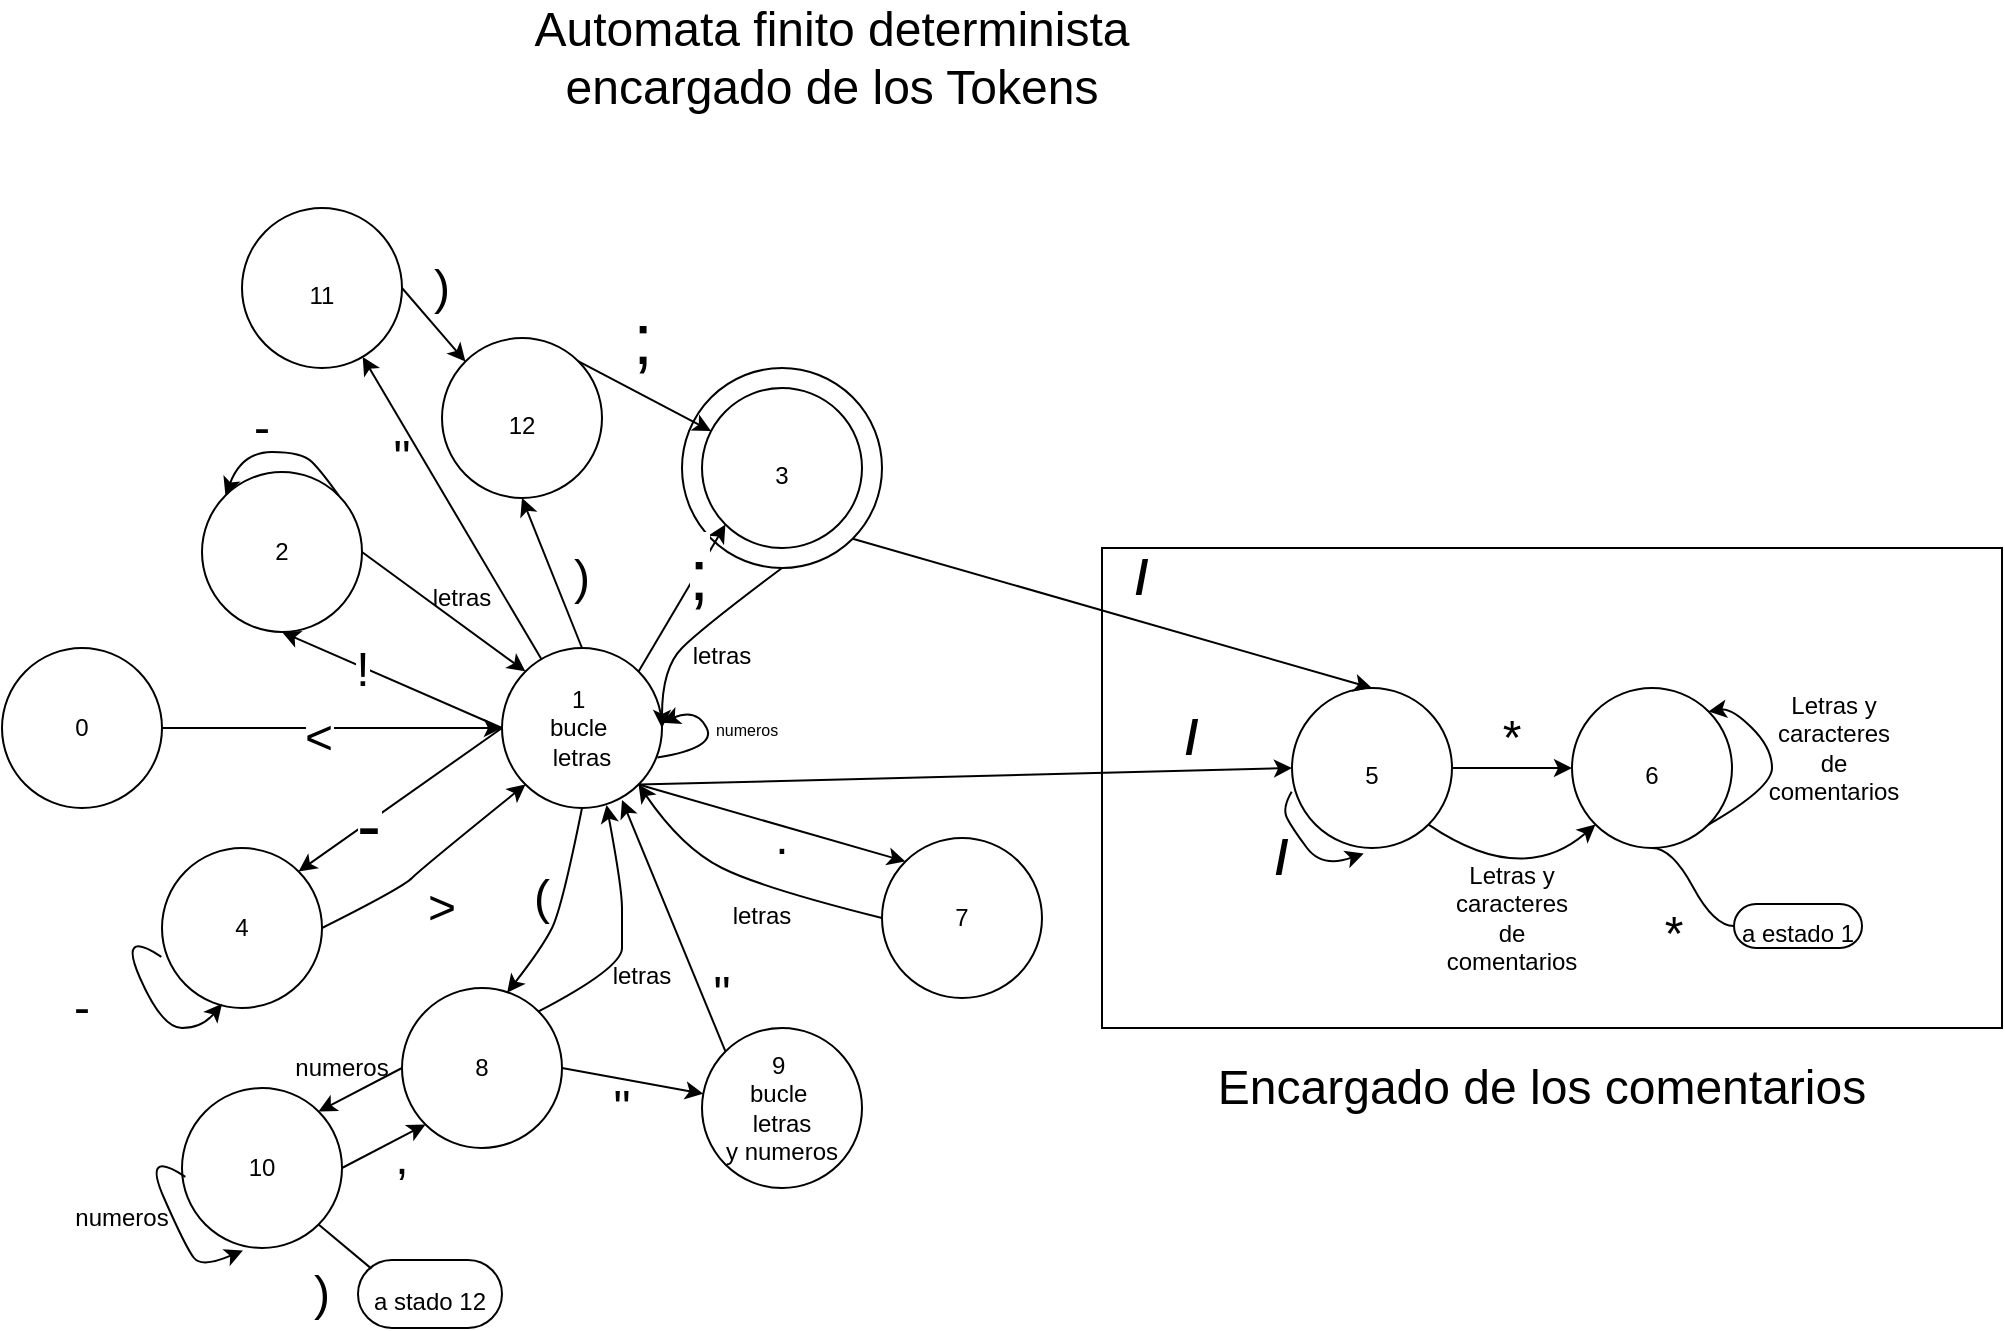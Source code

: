 <mxfile version="20.3.0" type="device"><diagram id="x9Dy7fxJWUz3Kn3V5194" name="Página-1"><mxGraphModel dx="1022" dy="809" grid="1" gridSize="10" guides="1" tooltips="1" connect="1" arrows="1" fold="1" page="1" pageScale="1" pageWidth="1169" pageHeight="827" math="0" shadow="0"><root><mxCell id="0"/><mxCell id="1" parent="0"/><mxCell id="SDCKEctSDUGsY1mfLhdO-12" value="" style="rounded=0;whiteSpace=wrap;html=1;fontSize=24;fillColor=none;" parent="1" vertex="1"><mxGeometry x="580" y="310" width="450" height="240" as="geometry"/></mxCell><mxCell id="2y1GyYwwypxyZpxZg6wv-29" value="" style="ellipse;whiteSpace=wrap;html=1;aspect=fixed;fontSize=36;" parent="1" vertex="1"><mxGeometry x="370" y="220" width="100" height="100" as="geometry"/></mxCell><mxCell id="Dt-oFQt4oMW5xlp_wBHB-1" value="0" style="ellipse;whiteSpace=wrap;html=1;aspect=fixed;" parent="1" vertex="1"><mxGeometry x="30" y="360" width="80" height="80" as="geometry"/></mxCell><mxCell id="j0sR36qYz57xxCu94jya-2" value="" style="endArrow=classic;html=1;rounded=0;exitX=1;exitY=0.5;exitDx=0;exitDy=0;entryX=0;entryY=0.5;entryDx=0;entryDy=0;" parent="1" source="Dt-oFQt4oMW5xlp_wBHB-1" target="j0sR36qYz57xxCu94jya-3" edge="1"><mxGeometry width="50" height="50" relative="1" as="geometry"><mxPoint x="460" y="370" as="sourcePoint"/><mxPoint x="280" y="400" as="targetPoint"/><Array as="points"/></mxGeometry></mxCell><mxCell id="2y1GyYwwypxyZpxZg6wv-12" value="&lt;font style=&quot;font-size: 24px;&quot;&gt;&amp;lt;&lt;/font&gt;" style="edgeLabel;html=1;align=center;verticalAlign=middle;resizable=0;points=[];fontSize=36;" parent="j0sR36qYz57xxCu94jya-2" vertex="1" connectable="0"><mxGeometry x="-0.089" relative="1" as="geometry"><mxPoint as="offset"/></mxGeometry></mxCell><mxCell id="j0sR36qYz57xxCu94jya-3" value="1&amp;nbsp;&lt;br&gt;bucle&amp;nbsp;&lt;br&gt;letras" style="ellipse;whiteSpace=wrap;html=1;aspect=fixed;" parent="1" vertex="1"><mxGeometry x="280" y="360" width="80" height="80" as="geometry"/></mxCell><mxCell id="2y1GyYwwypxyZpxZg6wv-6" value="2" style="ellipse;whiteSpace=wrap;html=1;aspect=fixed;" parent="1" vertex="1"><mxGeometry x="130" y="272" width="80" height="80" as="geometry"/></mxCell><mxCell id="2y1GyYwwypxyZpxZg6wv-9" value="" style="endArrow=classic;html=1;rounded=0;exitX=0;exitY=0.5;exitDx=0;exitDy=0;entryX=0.5;entryY=1;entryDx=0;entryDy=0;" parent="1" source="j0sR36qYz57xxCu94jya-3" target="2y1GyYwwypxyZpxZg6wv-6" edge="1"><mxGeometry width="50" height="50" relative="1" as="geometry"><mxPoint x="190" y="370" as="sourcePoint"/><mxPoint x="240" y="320" as="targetPoint"/></mxGeometry></mxCell><mxCell id="2y1GyYwwypxyZpxZg6wv-11" value="&lt;font style=&quot;font-size: 24px;&quot;&gt;!&lt;/font&gt;" style="edgeLabel;html=1;align=center;verticalAlign=middle;resizable=0;points=[];" parent="2y1GyYwwypxyZpxZg6wv-9" vertex="1" connectable="0"><mxGeometry x="0.292" y="-1" relative="1" as="geometry"><mxPoint y="3" as="offset"/></mxGeometry></mxCell><mxCell id="2y1GyYwwypxyZpxZg6wv-18" value="&lt;font style=&quot;font-size: 12px;&quot;&gt;3&lt;/font&gt;" style="ellipse;whiteSpace=wrap;html=1;aspect=fixed;fontSize=24;" parent="1" vertex="1"><mxGeometry x="380" y="230" width="80" height="80" as="geometry"/></mxCell><mxCell id="2y1GyYwwypxyZpxZg6wv-22" value="" style="curved=1;endArrow=classic;html=1;rounded=0;exitX=1;exitY=0;exitDx=0;exitDy=0;entryX=0;entryY=0;entryDx=0;entryDy=0;" parent="1" edge="1"><mxGeometry width="50" height="50" relative="1" as="geometry"><mxPoint x="198.284" y="283.716" as="sourcePoint"/><mxPoint x="141.716" y="283.716" as="targetPoint"/><Array as="points"><mxPoint x="190" y="272"/><mxPoint x="180" y="262"/><mxPoint x="150" y="262"/></Array></mxGeometry></mxCell><mxCell id="2y1GyYwwypxyZpxZg6wv-23" value="&lt;font style=&quot;font-size: 24px;&quot;&gt;-&lt;/font&gt;" style="text;html=1;strokeColor=none;fillColor=none;align=center;verticalAlign=middle;whiteSpace=wrap;rounded=0;fontSize=36;" parent="1" vertex="1"><mxGeometry x="130" y="230" width="60" height="30" as="geometry"/></mxCell><mxCell id="2y1GyYwwypxyZpxZg6wv-24" value="" style="endArrow=classic;html=1;rounded=0;fontSize=12;exitX=1;exitY=0.5;exitDx=0;exitDy=0;entryX=0;entryY=0;entryDx=0;entryDy=0;" parent="1" source="2y1GyYwwypxyZpxZg6wv-6" target="j0sR36qYz57xxCu94jya-3" edge="1"><mxGeometry width="50" height="50" relative="1" as="geometry"><mxPoint x="230" y="372" as="sourcePoint"/><mxPoint x="245.68" y="404.72" as="targetPoint"/></mxGeometry></mxCell><mxCell id="2y1GyYwwypxyZpxZg6wv-25" value="letras" style="text;html=1;strokeColor=none;fillColor=none;align=center;verticalAlign=middle;whiteSpace=wrap;rounded=0;" parent="1" vertex="1"><mxGeometry x="230" y="320" width="60" height="30" as="geometry"/></mxCell><mxCell id="2y1GyYwwypxyZpxZg6wv-27" value="" style="endArrow=classic;html=1;rounded=0;fontSize=12;exitX=1;exitY=0;exitDx=0;exitDy=0;entryX=0;entryY=1;entryDx=0;entryDy=0;" parent="1" source="j0sR36qYz57xxCu94jya-3" target="2y1GyYwwypxyZpxZg6wv-18" edge="1"><mxGeometry width="50" height="50" relative="1" as="geometry"><mxPoint x="390" y="400" as="sourcePoint"/><mxPoint x="440" y="350" as="targetPoint"/></mxGeometry></mxCell><mxCell id="2y1GyYwwypxyZpxZg6wv-28" value="&lt;span style=&quot;font-size: 36px;&quot;&gt;;&lt;/span&gt;" style="edgeLabel;html=1;align=center;verticalAlign=middle;resizable=0;points=[];fontSize=12;" parent="2y1GyYwwypxyZpxZg6wv-27" vertex="1" connectable="0"><mxGeometry x="0.341" y="-1" relative="1" as="geometry"><mxPoint as="offset"/></mxGeometry></mxCell><mxCell id="2y1GyYwwypxyZpxZg6wv-32" value="" style="curved=1;endArrow=classic;html=1;rounded=0;fontSize=36;exitX=0.5;exitY=1;exitDx=0;exitDy=0;entryX=1;entryY=0.5;entryDx=0;entryDy=0;" parent="1" source="2y1GyYwwypxyZpxZg6wv-29" target="j0sR36qYz57xxCu94jya-3" edge="1"><mxGeometry width="50" height="50" relative="1" as="geometry"><mxPoint x="410" y="410" as="sourcePoint"/><mxPoint x="460" y="360" as="targetPoint"/><Array as="points"><mxPoint x="380" y="350"/><mxPoint x="360" y="370"/></Array></mxGeometry></mxCell><mxCell id="2y1GyYwwypxyZpxZg6wv-33" value="&lt;font style=&quot;font-size: 12px;&quot;&gt;letras&lt;/font&gt;" style="text;html=1;strokeColor=none;fillColor=none;align=center;verticalAlign=middle;whiteSpace=wrap;rounded=0;fontSize=36;" parent="1" vertex="1"><mxGeometry x="360" y="340" width="60" height="30" as="geometry"/></mxCell><mxCell id="2y1GyYwwypxyZpxZg6wv-34" value="4" style="ellipse;whiteSpace=wrap;html=1;aspect=fixed;fontSize=12;" parent="1" vertex="1"><mxGeometry x="110" y="460" width="80" height="80" as="geometry"/></mxCell><mxCell id="2y1GyYwwypxyZpxZg6wv-35" value="" style="endArrow=classic;html=1;rounded=0;fontSize=12;entryX=1;entryY=0;entryDx=0;entryDy=0;exitX=0;exitY=0.5;exitDx=0;exitDy=0;" parent="1" source="j0sR36qYz57xxCu94jya-3" target="2y1GyYwwypxyZpxZg6wv-34" edge="1"><mxGeometry width="50" height="50" relative="1" as="geometry"><mxPoint x="222" y="418" as="sourcePoint"/><mxPoint x="310" y="450" as="targetPoint"/></mxGeometry></mxCell><mxCell id="2y1GyYwwypxyZpxZg6wv-36" value="&lt;font style=&quot;font-size: 36px;&quot;&gt;-&lt;/font&gt;" style="edgeLabel;html=1;align=center;verticalAlign=middle;resizable=0;points=[];fontSize=12;" parent="2y1GyYwwypxyZpxZg6wv-35" vertex="1" connectable="0"><mxGeometry x="0.337" y="1" relative="1" as="geometry"><mxPoint y="-1" as="offset"/></mxGeometry></mxCell><mxCell id="2y1GyYwwypxyZpxZg6wv-37" value="" style="curved=1;endArrow=classic;html=1;rounded=0;exitX=-0.004;exitY=0.68;exitDx=0;exitDy=0;entryX=0.375;entryY=0.973;entryDx=0;entryDy=0;exitPerimeter=0;entryPerimeter=0;" parent="1" source="2y1GyYwwypxyZpxZg6wv-34" target="2y1GyYwwypxyZpxZg6wv-34" edge="1"><mxGeometry width="50" height="50" relative="1" as="geometry"><mxPoint x="106.564" y="541.716" as="sourcePoint"/><mxPoint x="49.996" y="541.716" as="targetPoint"/><Array as="points"><mxPoint x="88" y="500"/><mxPoint x="110" y="550"/><mxPoint x="130" y="550"/></Array></mxGeometry></mxCell><mxCell id="2y1GyYwwypxyZpxZg6wv-39" value="&lt;font style=&quot;font-size: 24px;&quot;&gt;-&lt;/font&gt;" style="text;html=1;strokeColor=none;fillColor=none;align=center;verticalAlign=middle;whiteSpace=wrap;rounded=0;fontSize=36;" parent="1" vertex="1"><mxGeometry x="40" y="520" width="60" height="30" as="geometry"/></mxCell><mxCell id="2y1GyYwwypxyZpxZg6wv-42" value="" style="curved=1;endArrow=classic;html=1;rounded=0;fontSize=36;exitX=1;exitY=0.5;exitDx=0;exitDy=0;entryX=0;entryY=1;entryDx=0;entryDy=0;" parent="1" source="2y1GyYwwypxyZpxZg6wv-34" target="j0sR36qYz57xxCu94jya-3" edge="1"><mxGeometry width="50" height="50" relative="1" as="geometry"><mxPoint x="220" y="520" as="sourcePoint"/><mxPoint x="250" y="430" as="targetPoint"/><Array as="points"><mxPoint x="230" y="480"/><mxPoint x="240" y="470"/></Array></mxGeometry></mxCell><mxCell id="2y1GyYwwypxyZpxZg6wv-43" value="&lt;font style=&quot;font-size: 24px;&quot;&gt;&amp;gt;&lt;/font&gt;" style="text;html=1;strokeColor=none;fillColor=none;align=center;verticalAlign=middle;whiteSpace=wrap;rounded=0;fontSize=36;" parent="1" vertex="1"><mxGeometry x="220" y="470" width="60" height="30" as="geometry"/></mxCell><mxCell id="2y1GyYwwypxyZpxZg6wv-44" value="&lt;font style=&quot;font-size: 12px;&quot;&gt;5&lt;/font&gt;" style="ellipse;whiteSpace=wrap;html=1;aspect=fixed;fontSize=24;" parent="1" vertex="1"><mxGeometry x="675" y="380" width="80" height="80" as="geometry"/></mxCell><mxCell id="2y1GyYwwypxyZpxZg6wv-45" value="" style="endArrow=classic;html=1;rounded=0;fontSize=24;exitX=1;exitY=1;exitDx=0;exitDy=0;entryX=0.5;entryY=0;entryDx=0;entryDy=0;" parent="1" source="2y1GyYwwypxyZpxZg6wv-29" target="2y1GyYwwypxyZpxZg6wv-44" edge="1"><mxGeometry width="50" height="50" relative="1" as="geometry"><mxPoint x="500" y="380" as="sourcePoint"/><mxPoint x="550" y="330" as="targetPoint"/></mxGeometry></mxCell><mxCell id="2y1GyYwwypxyZpxZg6wv-46" value="&lt;b&gt;/&lt;/b&gt;" style="text;html=1;strokeColor=none;fillColor=none;align=center;verticalAlign=middle;whiteSpace=wrap;rounded=0;fontSize=24;" parent="1" vertex="1"><mxGeometry x="570" y="310" width="60" height="30" as="geometry"/></mxCell><mxCell id="DUMzOur0mv4YlFj2Xu1W-7" value="" style="endArrow=classic;html=1;rounded=0;exitX=1;exitY=1;exitDx=0;exitDy=0;entryX=0;entryY=0.5;entryDx=0;entryDy=0;" parent="1" source="j0sR36qYz57xxCu94jya-3" target="2y1GyYwwypxyZpxZg6wv-44" edge="1"><mxGeometry width="50" height="50" relative="1" as="geometry"><mxPoint x="410" y="480" as="sourcePoint"/><mxPoint x="460" y="430" as="targetPoint"/></mxGeometry></mxCell><mxCell id="DUMzOur0mv4YlFj2Xu1W-8" value="&lt;font style=&quot;font-size: 24px;&quot;&gt;&lt;b&gt;/&lt;/b&gt;&lt;/font&gt;" style="text;html=1;strokeColor=none;fillColor=none;align=center;verticalAlign=middle;whiteSpace=wrap;rounded=0;" parent="1" vertex="1"><mxGeometry x="595" y="390" width="60" height="30" as="geometry"/></mxCell><mxCell id="DUMzOur0mv4YlFj2Xu1W-9" value="&lt;font style=&quot;font-size: 12px;&quot;&gt;6&lt;/font&gt;" style="ellipse;whiteSpace=wrap;html=1;aspect=fixed;fontSize=24;" parent="1" vertex="1"><mxGeometry x="815" y="380" width="80" height="80" as="geometry"/></mxCell><mxCell id="DUMzOur0mv4YlFj2Xu1W-10" value="" style="endArrow=classic;html=1;rounded=0;fontSize=12;exitX=1;exitY=0.5;exitDx=0;exitDy=0;entryX=0;entryY=0.5;entryDx=0;entryDy=0;" parent="1" source="2y1GyYwwypxyZpxZg6wv-44" target="DUMzOur0mv4YlFj2Xu1W-9" edge="1"><mxGeometry width="50" height="50" relative="1" as="geometry"><mxPoint x="755" y="510" as="sourcePoint"/><mxPoint x="805" y="460" as="targetPoint"/></mxGeometry></mxCell><mxCell id="DUMzOur0mv4YlFj2Xu1W-11" value="&lt;font style=&quot;font-size: 24px;&quot;&gt;*&lt;/font&gt;" style="text;html=1;strokeColor=none;fillColor=none;align=center;verticalAlign=middle;whiteSpace=wrap;rounded=0;fontSize=12;" parent="1" vertex="1"><mxGeometry x="755" y="390" width="60" height="30" as="geometry"/></mxCell><mxCell id="DUMzOur0mv4YlFj2Xu1W-14" value="" style="curved=1;endArrow=classic;html=1;rounded=0;fontSize=12;exitX=1;exitY=1;exitDx=0;exitDy=0;entryX=1;entryY=0;entryDx=0;entryDy=0;" parent="1" source="DUMzOur0mv4YlFj2Xu1W-9" target="DUMzOur0mv4YlFj2Xu1W-9" edge="1"><mxGeometry width="50" height="50" relative="1" as="geometry"><mxPoint x="945" y="450" as="sourcePoint"/><mxPoint x="995" y="400" as="targetPoint"/><Array as="points"><mxPoint x="915" y="430"/><mxPoint x="915" y="410"/><mxPoint x="895" y="390"/></Array></mxGeometry></mxCell><mxCell id="DUMzOur0mv4YlFj2Xu1W-15" value="Letras y caracteres de comentarios" style="text;html=1;strokeColor=none;fillColor=none;align=center;verticalAlign=middle;whiteSpace=wrap;rounded=0;fontSize=12;" parent="1" vertex="1"><mxGeometry x="916" y="380" width="60" height="60" as="geometry"/></mxCell><mxCell id="DUMzOur0mv4YlFj2Xu1W-21" value="&lt;font style=&quot;font-size: 24px;&quot;&gt;&lt;b&gt;/&lt;/b&gt;&lt;/font&gt;" style="text;html=1;strokeColor=none;fillColor=none;align=center;verticalAlign=middle;whiteSpace=wrap;rounded=0;" parent="1" vertex="1"><mxGeometry x="640" y="450" width="60" height="30" as="geometry"/></mxCell><mxCell id="DUMzOur0mv4YlFj2Xu1W-22" value="" style="curved=1;endArrow=classic;html=1;rounded=0;fontSize=12;exitX=1;exitY=1;exitDx=0;exitDy=0;entryX=0;entryY=1;entryDx=0;entryDy=0;" parent="1" source="2y1GyYwwypxyZpxZg6wv-44" target="DUMzOur0mv4YlFj2Xu1W-9" edge="1"><mxGeometry width="50" height="50" relative="1" as="geometry"><mxPoint x="745" y="580" as="sourcePoint"/><mxPoint x="795" y="530" as="targetPoint"/><Array as="points"><mxPoint x="790" y="480"/></Array></mxGeometry></mxCell><mxCell id="DUMzOur0mv4YlFj2Xu1W-23" value="Letras y caracteres de comentarios" style="text;html=1;strokeColor=none;fillColor=none;align=center;verticalAlign=middle;whiteSpace=wrap;rounded=0;fontSize=12;" parent="1" vertex="1"><mxGeometry x="755" y="465" width="60" height="60" as="geometry"/></mxCell><mxCell id="DUMzOur0mv4YlFj2Xu1W-26" value="&lt;font style=&quot;font-size: 24px;&quot;&gt;*&lt;/font&gt;" style="text;html=1;strokeColor=none;fillColor=none;align=center;verticalAlign=middle;whiteSpace=wrap;rounded=0;fontSize=12;" parent="1" vertex="1"><mxGeometry x="836" y="488" width="60" height="30" as="geometry"/></mxCell><mxCell id="DUMzOur0mv4YlFj2Xu1W-27" value="7" style="ellipse;whiteSpace=wrap;html=1;aspect=fixed;fontSize=12;" parent="1" vertex="1"><mxGeometry x="470" y="455" width="80" height="80" as="geometry"/></mxCell><mxCell id="DUMzOur0mv4YlFj2Xu1W-30" value="&lt;font style=&quot;font-size: 24px;&quot;&gt;.&lt;/font&gt;" style="text;html=1;strokeColor=none;fillColor=none;align=center;verticalAlign=middle;whiteSpace=wrap;rounded=0;fontSize=12;" parent="1" vertex="1"><mxGeometry x="390" y="440" width="60" height="30" as="geometry"/></mxCell><mxCell id="DUMzOur0mv4YlFj2Xu1W-31" value="&lt;font style=&quot;font-size: 12px;&quot;&gt;a estado 1&lt;/font&gt;" style="whiteSpace=wrap;html=1;rounded=1;arcSize=50;align=center;verticalAlign=middle;strokeWidth=1;autosize=1;spacing=4;treeFolding=1;treeMoving=1;newEdgeStyle={&quot;edgeStyle&quot;:&quot;entityRelationEdgeStyle&quot;,&quot;startArrow&quot;:&quot;none&quot;,&quot;endArrow&quot;:&quot;none&quot;,&quot;segment&quot;:10,&quot;curved&quot;:1};fontSize=24;" parent="1" vertex="1"><mxGeometry x="896" y="488" width="64" height="22" as="geometry"/></mxCell><mxCell id="DUMzOur0mv4YlFj2Xu1W-32" value="" style="edgeStyle=entityRelationEdgeStyle;startArrow=none;endArrow=none;segment=10;curved=1;rounded=0;fontSize=24;exitX=0.5;exitY=1;exitDx=0;exitDy=0;" parent="1" source="DUMzOur0mv4YlFj2Xu1W-9" target="DUMzOur0mv4YlFj2Xu1W-31" edge="1"><mxGeometry relative="1" as="geometry"><mxPoint x="870" y="540" as="sourcePoint"/></mxGeometry></mxCell><mxCell id="DUMzOur0mv4YlFj2Xu1W-33" value="" style="endArrow=classic;html=1;rounded=0;fontSize=12;exitX=1;exitY=1;exitDx=0;exitDy=0;entryX=0;entryY=0;entryDx=0;entryDy=0;" parent="1" source="j0sR36qYz57xxCu94jya-3" target="DUMzOur0mv4YlFj2Xu1W-27" edge="1"><mxGeometry width="50" height="50" relative="1" as="geometry"><mxPoint x="390" y="510" as="sourcePoint"/><mxPoint x="440" y="460" as="targetPoint"/></mxGeometry></mxCell><mxCell id="DUMzOur0mv4YlFj2Xu1W-34" value="" style="curved=1;endArrow=classic;html=1;rounded=0;fontSize=12;exitX=0;exitY=0.5;exitDx=0;exitDy=0;entryX=1;entryY=1;entryDx=0;entryDy=0;" parent="1" source="DUMzOur0mv4YlFj2Xu1W-27" target="j0sR36qYz57xxCu94jya-3" edge="1"><mxGeometry width="50" height="50" relative="1" as="geometry"><mxPoint x="330" y="570" as="sourcePoint"/><mxPoint x="380" y="520" as="targetPoint"/><Array as="points"><mxPoint x="410" y="480"/><mxPoint x="370" y="460"/></Array></mxGeometry></mxCell><mxCell id="DUMzOur0mv4YlFj2Xu1W-35" value="&lt;font style=&quot;font-size: 12px;&quot;&gt;letras&lt;/font&gt;" style="text;html=1;strokeColor=none;fillColor=none;align=center;verticalAlign=middle;whiteSpace=wrap;rounded=0;fontSize=36;" parent="1" vertex="1"><mxGeometry x="380" y="470" width="60" height="30" as="geometry"/></mxCell><mxCell id="DUMzOur0mv4YlFj2Xu1W-37" value="8" style="ellipse;whiteSpace=wrap;html=1;aspect=fixed;fontSize=12;" parent="1" vertex="1"><mxGeometry x="230" y="530" width="80" height="80" as="geometry"/></mxCell><mxCell id="DUMzOur0mv4YlFj2Xu1W-38" value="" style="curved=1;endArrow=classic;html=1;rounded=0;fontSize=12;exitX=0.5;exitY=1;exitDx=0;exitDy=0;entryX=0.657;entryY=0.029;entryDx=0;entryDy=0;entryPerimeter=0;" parent="1" source="j0sR36qYz57xxCu94jya-3" target="DUMzOur0mv4YlFj2Xu1W-37" edge="1"><mxGeometry width="50" height="50" relative="1" as="geometry"><mxPoint x="320" y="570" as="sourcePoint"/><mxPoint x="370" y="520" as="targetPoint"/><Array as="points"><mxPoint x="310" y="490"/><mxPoint x="300" y="510"/></Array></mxGeometry></mxCell><mxCell id="DUMzOur0mv4YlFj2Xu1W-39" value="&lt;font style=&quot;font-size: 24px;&quot;&gt;(&lt;/font&gt;" style="text;html=1;strokeColor=none;fillColor=none;align=center;verticalAlign=middle;whiteSpace=wrap;rounded=0;fontSize=12;" parent="1" vertex="1"><mxGeometry x="270" y="470" width="60" height="30" as="geometry"/></mxCell><mxCell id="DUMzOur0mv4YlFj2Xu1W-40" value="9&amp;nbsp;&lt;br&gt;bucle&amp;nbsp;&lt;br&gt;letras&lt;br&gt;y numeros" style="ellipse;whiteSpace=wrap;html=1;aspect=fixed;fontSize=12;" parent="1" vertex="1"><mxGeometry x="380" y="550" width="80" height="80" as="geometry"/></mxCell><mxCell id="DUMzOur0mv4YlFj2Xu1W-41" value="" style="curved=1;endArrow=classic;html=1;rounded=0;fontSize=12;exitX=1;exitY=0;exitDx=0;exitDy=0;entryX=0.653;entryY=0.981;entryDx=0;entryDy=0;entryPerimeter=0;" parent="1" source="DUMzOur0mv4YlFj2Xu1W-37" target="j0sR36qYz57xxCu94jya-3" edge="1"><mxGeometry width="50" height="50" relative="1" as="geometry"><mxPoint x="320" y="570" as="sourcePoint"/><mxPoint x="370" y="520" as="targetPoint"/><Array as="points"><mxPoint x="340" y="520"/><mxPoint x="340" y="500"/><mxPoint x="340" y="480"/></Array></mxGeometry></mxCell><mxCell id="DUMzOur0mv4YlFj2Xu1W-42" value="&lt;font style=&quot;font-size: 12px;&quot;&gt;letras&lt;/font&gt;" style="text;html=1;strokeColor=none;fillColor=none;align=center;verticalAlign=middle;whiteSpace=wrap;rounded=0;fontSize=36;" parent="1" vertex="1"><mxGeometry x="320" y="500" width="60" height="30" as="geometry"/></mxCell><mxCell id="DUMzOur0mv4YlFj2Xu1W-44" value="" style="endArrow=classic;html=1;rounded=0;fontSize=12;exitX=1;exitY=0.5;exitDx=0;exitDy=0;" parent="1" source="DUMzOur0mv4YlFj2Xu1W-37" target="DUMzOur0mv4YlFj2Xu1W-40" edge="1"><mxGeometry width="50" height="50" relative="1" as="geometry"><mxPoint x="300" y="680" as="sourcePoint"/><mxPoint x="350" y="630" as="targetPoint"/></mxGeometry></mxCell><mxCell id="DUMzOur0mv4YlFj2Xu1W-45" value="&lt;font style=&quot;font-size: 24px;&quot;&gt;&quot;&lt;/font&gt;" style="text;html=1;strokeColor=none;fillColor=none;align=center;verticalAlign=middle;whiteSpace=wrap;rounded=0;fontSize=12;" parent="1" vertex="1"><mxGeometry x="310" y="575" width="60" height="30" as="geometry"/></mxCell><mxCell id="DUMzOur0mv4YlFj2Xu1W-49" value="10" style="ellipse;whiteSpace=wrap;html=1;aspect=fixed;fontSize=12;" parent="1" vertex="1"><mxGeometry x="120" y="580" width="80" height="80" as="geometry"/></mxCell><mxCell id="DUMzOur0mv4YlFj2Xu1W-51" value="" style="curved=1;endArrow=classic;html=1;rounded=0;exitX=-0.004;exitY=0.68;exitDx=0;exitDy=0;exitPerimeter=0;entryX=0.381;entryY=1.015;entryDx=0;entryDy=0;entryPerimeter=0;" parent="1" target="DUMzOur0mv4YlFj2Xu1W-49" edge="1"><mxGeometry width="50" height="50" relative="1" as="geometry"><mxPoint x="121.68" y="624.4" as="sourcePoint"/><mxPoint x="150" y="670" as="targetPoint"/><Array as="points"><mxPoint x="100" y="610"/><mxPoint x="122" y="660"/><mxPoint x="130" y="670"/></Array></mxGeometry></mxCell><mxCell id="DUMzOur0mv4YlFj2Xu1W-52" value="numeros" style="text;html=1;strokeColor=none;fillColor=none;align=center;verticalAlign=middle;whiteSpace=wrap;rounded=0;fontSize=12;" parent="1" vertex="1"><mxGeometry x="60" y="630" width="60" height="30" as="geometry"/></mxCell><mxCell id="DUMzOur0mv4YlFj2Xu1W-54" value="" style="endArrow=classic;html=1;rounded=0;fontSize=12;exitX=0;exitY=0.5;exitDx=0;exitDy=0;entryX=1;entryY=0;entryDx=0;entryDy=0;" parent="1" source="DUMzOur0mv4YlFj2Xu1W-37" target="DUMzOur0mv4YlFj2Xu1W-49" edge="1"><mxGeometry width="50" height="50" relative="1" as="geometry"><mxPoint x="280" y="660" as="sourcePoint"/><mxPoint x="330" y="610" as="targetPoint"/></mxGeometry></mxCell><mxCell id="DUMzOur0mv4YlFj2Xu1W-55" value="numeros" style="text;html=1;strokeColor=none;fillColor=none;align=center;verticalAlign=middle;whiteSpace=wrap;rounded=0;fontSize=12;" parent="1" vertex="1"><mxGeometry x="170" y="555" width="60" height="30" as="geometry"/></mxCell><mxCell id="DUMzOur0mv4YlFj2Xu1W-56" value="" style="endArrow=classic;html=1;rounded=0;fontSize=12;exitX=1;exitY=0.5;exitDx=0;exitDy=0;entryX=0;entryY=1;entryDx=0;entryDy=0;" parent="1" source="DUMzOur0mv4YlFj2Xu1W-49" target="DUMzOur0mv4YlFj2Xu1W-37" edge="1"><mxGeometry width="50" height="50" relative="1" as="geometry"><mxPoint x="220" y="690" as="sourcePoint"/><mxPoint x="270" y="640" as="targetPoint"/></mxGeometry></mxCell><mxCell id="DUMzOur0mv4YlFj2Xu1W-57" value="&lt;font style=&quot;font-size: 24px;&quot;&gt;,&lt;/font&gt;" style="text;html=1;strokeColor=none;fillColor=none;align=center;verticalAlign=middle;whiteSpace=wrap;rounded=0;fontSize=12;" parent="1" vertex="1"><mxGeometry x="200" y="600" width="60" height="30" as="geometry"/></mxCell><mxCell id="DUMzOur0mv4YlFj2Xu1W-58" value="&lt;font style=&quot;font-size: 12px;&quot;&gt;12&lt;/font&gt;" style="ellipse;whiteSpace=wrap;html=1;aspect=fixed;fontSize=24;" parent="1" vertex="1"><mxGeometry x="250" y="205" width="80" height="80" as="geometry"/></mxCell><mxCell id="DUMzOur0mv4YlFj2Xu1W-59" value="" style="endArrow=classic;html=1;rounded=0;fontSize=12;exitX=0.5;exitY=0;exitDx=0;exitDy=0;entryX=0.5;entryY=1;entryDx=0;entryDy=0;" parent="1" source="j0sR36qYz57xxCu94jya-3" target="DUMzOur0mv4YlFj2Xu1W-58" edge="1"><mxGeometry width="50" height="50" relative="1" as="geometry"><mxPoint x="280" y="350" as="sourcePoint"/><mxPoint x="330" y="300" as="targetPoint"/></mxGeometry></mxCell><mxCell id="DUMzOur0mv4YlFj2Xu1W-60" value="&lt;font style=&quot;font-size: 24px;&quot;&gt;)&lt;/font&gt;" style="text;html=1;strokeColor=none;fillColor=none;align=center;verticalAlign=middle;whiteSpace=wrap;rounded=0;fontSize=12;" parent="1" vertex="1"><mxGeometry x="290" y="310" width="60" height="30" as="geometry"/></mxCell><mxCell id="DUMzOur0mv4YlFj2Xu1W-61" value="&lt;font style=&quot;font-size: 12px;&quot;&gt;11&lt;/font&gt;" style="ellipse;whiteSpace=wrap;html=1;aspect=fixed;fontSize=24;" parent="1" vertex="1"><mxGeometry x="150" y="140" width="80" height="80" as="geometry"/></mxCell><mxCell id="DUMzOur0mv4YlFj2Xu1W-62" value="" style="endArrow=classic;html=1;rounded=0;fontSize=24;" parent="1" source="j0sR36qYz57xxCu94jya-3" target="DUMzOur0mv4YlFj2Xu1W-61" edge="1"><mxGeometry width="50" height="50" relative="1" as="geometry"><mxPoint x="200" y="290" as="sourcePoint"/><mxPoint x="250" y="240" as="targetPoint"/></mxGeometry></mxCell><mxCell id="DUMzOur0mv4YlFj2Xu1W-63" value="&lt;font style=&quot;font-size: 24px;&quot;&gt;&quot;&lt;/font&gt;" style="text;html=1;strokeColor=none;fillColor=none;align=center;verticalAlign=middle;whiteSpace=wrap;rounded=0;fontSize=12;" parent="1" vertex="1"><mxGeometry x="200" y="250" width="60" height="30" as="geometry"/></mxCell><mxCell id="DUMzOur0mv4YlFj2Xu1W-64" value="" style="endArrow=classic;html=1;rounded=0;fontSize=24;exitX=1;exitY=0;exitDx=0;exitDy=0;" parent="1" source="DUMzOur0mv4YlFj2Xu1W-58" target="2y1GyYwwypxyZpxZg6wv-18" edge="1"><mxGeometry width="50" height="50" relative="1" as="geometry"><mxPoint x="330" y="220" as="sourcePoint"/><mxPoint x="380" y="170" as="targetPoint"/></mxGeometry></mxCell><mxCell id="DUMzOur0mv4YlFj2Xu1W-65" value="&lt;span style=&quot;font-size: 36px;&quot;&gt;;&lt;/span&gt;" style="edgeLabel;html=1;align=center;verticalAlign=middle;resizable=0;points=[];fontSize=12;" parent="1" vertex="1" connectable="0"><mxGeometry x="349.997" y="205.003" as="geometry"/></mxCell><mxCell id="DUMzOur0mv4YlFj2Xu1W-66" value="&lt;span style=&quot;font-size: 24px;&quot;&gt;)&lt;/span&gt;" style="text;html=1;strokeColor=none;fillColor=none;align=center;verticalAlign=middle;whiteSpace=wrap;rounded=0;fontSize=12;" parent="1" vertex="1"><mxGeometry x="160" y="668" width="60" height="30" as="geometry"/></mxCell><mxCell id="DUMzOur0mv4YlFj2Xu1W-67" value="&lt;font style=&quot;font-size: 12px;&quot;&gt;a stado 12&lt;/font&gt;" style="whiteSpace=wrap;html=1;rounded=1;arcSize=50;align=center;verticalAlign=middle;strokeWidth=1;autosize=1;spacing=4;treeFolding=1;treeMoving=1;newEdgeStyle={&quot;edgeStyle&quot;:&quot;entityRelationEdgeStyle&quot;,&quot;startArrow&quot;:&quot;none&quot;,&quot;endArrow&quot;:&quot;none&quot;,&quot;segment&quot;:10,&quot;curved&quot;:1};fontSize=24;" parent="1" vertex="1"><mxGeometry x="208" y="666" width="72" height="34" as="geometry"/></mxCell><mxCell id="DUMzOur0mv4YlFj2Xu1W-68" value="&lt;font style=&quot;font-size: 24px;&quot;&gt;)&lt;/font&gt;" style="text;html=1;strokeColor=none;fillColor=none;align=center;verticalAlign=middle;whiteSpace=wrap;rounded=0;fontSize=12;" parent="1" vertex="1"><mxGeometry x="220" y="165" width="60" height="30" as="geometry"/></mxCell><mxCell id="DUMzOur0mv4YlFj2Xu1W-69" value="" style="endArrow=classic;html=1;rounded=0;fontSize=24;exitX=1;exitY=0.5;exitDx=0;exitDy=0;entryX=0;entryY=0;entryDx=0;entryDy=0;" parent="1" source="DUMzOur0mv4YlFj2Xu1W-61" target="DUMzOur0mv4YlFj2Xu1W-58" edge="1"><mxGeometry width="50" height="50" relative="1" as="geometry"><mxPoint x="250" y="210" as="sourcePoint"/><mxPoint x="300" y="160" as="targetPoint"/></mxGeometry></mxCell><mxCell id="DUMzOur0mv4YlFj2Xu1W-70" value="" style="endArrow=none;html=1;rounded=0;fontSize=24;exitX=1;exitY=1;exitDx=0;exitDy=0;entryX=0.093;entryY=0.127;entryDx=0;entryDy=0;entryPerimeter=0;" parent="1" source="DUMzOur0mv4YlFj2Xu1W-49" target="DUMzOur0mv4YlFj2Xu1W-67" edge="1"><mxGeometry width="50" height="50" relative="1" as="geometry"><mxPoint x="220" y="690" as="sourcePoint"/><mxPoint x="270" y="640" as="targetPoint"/></mxGeometry></mxCell><mxCell id="SDCKEctSDUGsY1mfLhdO-1" value="" style="curved=1;endArrow=classic;html=1;rounded=0;entryX=0.448;entryY=1.034;entryDx=0;entryDy=0;entryPerimeter=0;exitX=-0.002;exitY=0.648;exitDx=0;exitDy=0;exitPerimeter=0;" parent="1" source="2y1GyYwwypxyZpxZg6wv-44" target="2y1GyYwwypxyZpxZg6wv-44" edge="1"><mxGeometry width="50" height="50" relative="1" as="geometry"><mxPoint x="620" y="490" as="sourcePoint"/><mxPoint x="670" y="440" as="targetPoint"/><Array as="points"><mxPoint x="670" y="440"/><mxPoint x="675" y="450"/><mxPoint x="690" y="470"/></Array></mxGeometry></mxCell><mxCell id="SDCKEctSDUGsY1mfLhdO-5" value="" style="curved=1;endArrow=classic;html=1;rounded=0;exitX=0.971;exitY=0.685;exitDx=0;exitDy=0;entryX=1;entryY=0;entryDx=0;entryDy=0;exitPerimeter=0;" parent="1" source="j0sR36qYz57xxCu94jya-3" edge="1"><mxGeometry width="50" height="50" relative="1" as="geometry"><mxPoint x="367.32" y="415.0" as="sourcePoint"/><mxPoint x="359.998" y="397.322" as="targetPoint"/><Array as="points"><mxPoint x="387.32" y="410"/><mxPoint x="377.32" y="390"/></Array></mxGeometry></mxCell><mxCell id="SDCKEctSDUGsY1mfLhdO-6" value="&lt;font style=&quot;font-size: 8px;&quot;&gt;numeros&lt;/font&gt;" style="text;html=1;strokeColor=none;fillColor=none;align=center;verticalAlign=middle;whiteSpace=wrap;rounded=0;" parent="1" vertex="1"><mxGeometry x="385" y="390" width="35" height="20" as="geometry"/></mxCell><mxCell id="SDCKEctSDUGsY1mfLhdO-11" value="Automata finito determinista encargado de los Tokens" style="text;html=1;strokeColor=none;fillColor=none;align=center;verticalAlign=middle;whiteSpace=wrap;rounded=0;fontSize=24;" parent="1" vertex="1"><mxGeometry x="270" y="50" width="350" height="30" as="geometry"/></mxCell><mxCell id="SDCKEctSDUGsY1mfLhdO-13" value="Encargado de los comentarios" style="text;html=1;strokeColor=none;fillColor=none;align=center;verticalAlign=middle;whiteSpace=wrap;rounded=0;fontSize=24;" parent="1" vertex="1"><mxGeometry x="580" y="565" width="440" height="30" as="geometry"/></mxCell><mxCell id="6pZq7gZ2gXy4kPTEu2fL-1" value="" style="endArrow=classic;html=1;rounded=0;exitX=0;exitY=0;exitDx=0;exitDy=0;entryX=0.75;entryY=0.95;entryDx=0;entryDy=0;entryPerimeter=0;" edge="1" parent="1" source="DUMzOur0mv4YlFj2Xu1W-40" target="j0sR36qYz57xxCu94jya-3"><mxGeometry width="50" height="50" relative="1" as="geometry"><mxPoint x="380" y="550" as="sourcePoint"/><mxPoint x="430" y="500" as="targetPoint"/></mxGeometry></mxCell><mxCell id="6pZq7gZ2gXy4kPTEu2fL-2" value="&lt;font style=&quot;font-size: 24px;&quot;&gt;&quot;&lt;/font&gt;" style="text;html=1;strokeColor=none;fillColor=none;align=center;verticalAlign=middle;whiteSpace=wrap;rounded=0;fontSize=12;" vertex="1" parent="1"><mxGeometry x="360" y="518" width="60" height="30" as="geometry"/></mxCell></root></mxGraphModel></diagram></mxfile>
